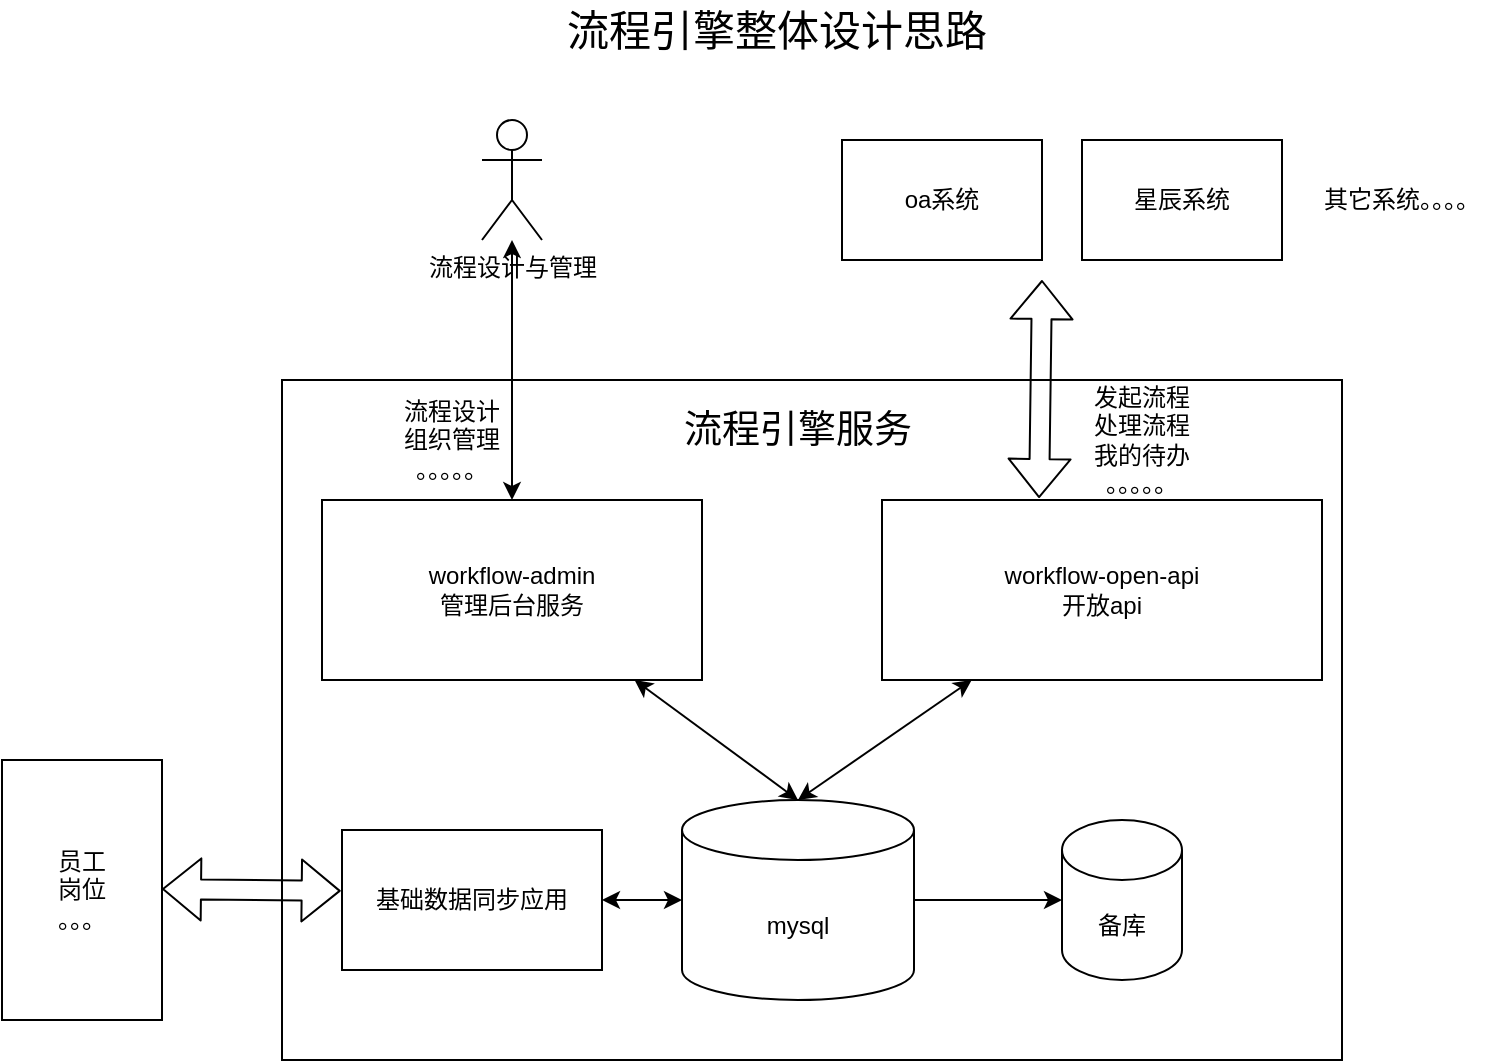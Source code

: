 <mxfile>
    <diagram id="MaxFITj618wnLMUrEW-i" name="第 1 页">
        <mxGraphModel dx="1122" dy="789" grid="1" gridSize="10" guides="1" tooltips="1" connect="1" arrows="1" fold="1" page="1" pageScale="1" pageWidth="827" pageHeight="1169" background="#ffffff" math="0" shadow="0">
            <root>
                <mxCell id="0"/>
                <mxCell id="1" parent="0"/>
                <mxCell id="12" value="" style="rounded=0;whiteSpace=wrap;html=1;strokeColor=#000000;fontColor=#000000;fillColor=none;" parent="1" vertex="1">
                    <mxGeometry x="150" y="230" width="530" height="340" as="geometry"/>
                </mxCell>
                <mxCell id="7" style="edgeStyle=none;html=1;entryX=0.5;entryY=0;entryDx=0;entryDy=0;entryPerimeter=0;strokeColor=#000000;fontColor=#000000;startArrow=classic;startFill=1;" parent="1" source="3" target="5" edge="1">
                    <mxGeometry relative="1" as="geometry"/>
                </mxCell>
                <mxCell id="3" value="&lt;span style=&quot;color: rgb(0, 0, 0);&quot;&gt;workflow-admin&lt;br&gt;管理后台服务&lt;br&gt;&lt;/span&gt;" style="rounded=0;whiteSpace=wrap;html=1;fillColor=none;strokeColor=#000000;" parent="1" vertex="1">
                    <mxGeometry x="170" y="290" width="190" height="90" as="geometry"/>
                </mxCell>
                <mxCell id="8" style="edgeStyle=none;html=1;entryX=0.5;entryY=0;entryDx=0;entryDy=0;entryPerimeter=0;strokeColor=#000000;fontColor=#000000;startArrow=classic;startFill=1;" parent="1" source="4" target="5" edge="1">
                    <mxGeometry relative="1" as="geometry"/>
                </mxCell>
                <mxCell id="4" value="&lt;font color=&quot;#000000&quot;&gt;workflow-open-api&lt;br&gt;开放api&lt;br&gt;&lt;/font&gt;" style="rounded=0;whiteSpace=wrap;html=1;fillColor=none;strokeColor=#000000;" parent="1" vertex="1">
                    <mxGeometry x="450" y="290" width="220" height="90" as="geometry"/>
                </mxCell>
                <mxCell id="32" style="edgeStyle=orthogonalEdgeStyle;html=1;strokeColor=#000000;fontColor=#000000;" edge="1" parent="1" source="5" target="31">
                    <mxGeometry relative="1" as="geometry"/>
                </mxCell>
                <mxCell id="5" value="&lt;font color=&quot;#000000&quot;&gt;mysql&lt;/font&gt;" style="shape=cylinder3;whiteSpace=wrap;html=1;boundedLbl=1;backgroundOutline=1;size=15;fillColor=none;strokeColor=#000000;" parent="1" vertex="1">
                    <mxGeometry x="350" y="440" width="116" height="100" as="geometry"/>
                </mxCell>
                <mxCell id="9" value="oa系统" style="rounded=0;whiteSpace=wrap;html=1;strokeColor=#000000;fontColor=#000000;fillColor=none;" parent="1" vertex="1">
                    <mxGeometry x="430" y="110" width="100" height="60" as="geometry"/>
                </mxCell>
                <mxCell id="10" value="星辰系统" style="rounded=0;whiteSpace=wrap;html=1;strokeColor=#000000;fontColor=#000000;fillColor=none;" parent="1" vertex="1">
                    <mxGeometry x="550" y="110" width="100" height="60" as="geometry"/>
                </mxCell>
                <mxCell id="13" value="" style="shape=flexArrow;endArrow=classic;startArrow=classic;html=1;strokeColor=#000000;fontColor=#000000;exitX=0.357;exitY=-0.011;exitDx=0;exitDy=0;exitPerimeter=0;" parent="1" source="4" edge="1">
                    <mxGeometry width="100" height="100" relative="1" as="geometry">
                        <mxPoint x="530" y="260" as="sourcePoint"/>
                        <mxPoint x="530" y="180" as="targetPoint"/>
                    </mxGeometry>
                </mxCell>
                <mxCell id="16" style="edgeStyle=orthogonalEdgeStyle;html=1;strokeColor=#000000;fontColor=#000000;startArrow=classic;startFill=1;" parent="1" source="15" target="3" edge="1">
                    <mxGeometry relative="1" as="geometry"/>
                </mxCell>
                <mxCell id="15" value="流程设计与管理" style="shape=umlActor;verticalLabelPosition=bottom;verticalAlign=top;html=1;outlineConnect=0;strokeColor=#000000;fontColor=#000000;fillColor=none;" parent="1" vertex="1">
                    <mxGeometry x="250" y="100" width="30" height="60" as="geometry"/>
                </mxCell>
                <mxCell id="17" value="其它系统。。。。" style="text;html=1;strokeColor=none;fillColor=none;align=center;verticalAlign=middle;whiteSpace=wrap;rounded=0;fontColor=#000000;" parent="1" vertex="1">
                    <mxGeometry x="660" y="125" width="100" height="30" as="geometry"/>
                </mxCell>
                <mxCell id="18" value="流程引擎服务" style="text;html=1;strokeColor=none;fillColor=none;align=center;verticalAlign=middle;whiteSpace=wrap;rounded=0;fontColor=#000000;fontSize=19;" parent="1" vertex="1">
                    <mxGeometry x="335" y="240" width="146" height="30" as="geometry"/>
                </mxCell>
                <mxCell id="22" value="发起流程&lt;br style=&quot;font-size: 12px;&quot;&gt;处理流程&lt;br style=&quot;font-size: 12px;&quot;&gt;我的待办&lt;br style=&quot;font-size: 12px;&quot;&gt;。。。。。" style="text;html=1;strokeColor=none;fillColor=none;align=center;verticalAlign=middle;whiteSpace=wrap;rounded=0;fontSize=12;fontColor=#000000;" parent="1" vertex="1">
                    <mxGeometry x="550" y="230" width="60" height="60" as="geometry"/>
                </mxCell>
                <mxCell id="23" value="流程设计&lt;br&gt;组织管理&lt;br style=&quot;font-size: 12px;&quot;&gt;。。。。。" style="text;html=1;strokeColor=none;fillColor=none;align=center;verticalAlign=middle;whiteSpace=wrap;rounded=0;fontSize=12;fontColor=#000000;" parent="1" vertex="1">
                    <mxGeometry x="205" y="230" width="60" height="60" as="geometry"/>
                </mxCell>
                <mxCell id="24" value="流程引擎整体设计思路" style="text;html=1;strokeColor=none;fillColor=none;align=center;verticalAlign=middle;whiteSpace=wrap;rounded=0;fontSize=21;fontColor=#000000;" parent="1" vertex="1">
                    <mxGeometry x="265" y="40" width="265" height="30" as="geometry"/>
                </mxCell>
                <mxCell id="26" value="&lt;font color=&quot;#000000&quot;&gt;基础数据同步应用&lt;br&gt;&lt;/font&gt;" style="rounded=0;whiteSpace=wrap;html=1;fillColor=none;strokeColor=#000000;" vertex="1" parent="1">
                    <mxGeometry x="180" y="455" width="130" height="70" as="geometry"/>
                </mxCell>
                <mxCell id="27" value="" style="shape=flexArrow;endArrow=classic;startArrow=classic;html=1;strokeColor=#000000;entryX=-0.005;entryY=0.435;entryDx=0;entryDy=0;entryPerimeter=0;" edge="1" parent="1" target="26">
                    <mxGeometry width="100" height="100" relative="1" as="geometry">
                        <mxPoint x="90" y="484.5" as="sourcePoint"/>
                        <mxPoint x="170" y="484.5" as="targetPoint"/>
                    </mxGeometry>
                </mxCell>
                <mxCell id="28" style="edgeStyle=none;html=1;entryX=1;entryY=0.5;entryDx=0;entryDy=0;strokeColor=#000000;fontColor=#000000;startArrow=classic;startFill=1;" edge="1" parent="1" source="5" target="26">
                    <mxGeometry relative="1" as="geometry">
                        <mxPoint x="386.857" y="440" as="sourcePoint"/>
                        <mxPoint x="300" y="500" as="targetPoint"/>
                    </mxGeometry>
                </mxCell>
                <mxCell id="29" value="员工&lt;br&gt;岗位&lt;br&gt;。。。" style="rounded=0;whiteSpace=wrap;html=1;strokeColor=#000000;fontColor=#000000;fillColor=none;" vertex="1" parent="1">
                    <mxGeometry x="10" y="420" width="80" height="130" as="geometry"/>
                </mxCell>
                <mxCell id="31" value="&lt;font color=&quot;#000000&quot;&gt;备库&lt;/font&gt;" style="shape=cylinder3;whiteSpace=wrap;html=1;boundedLbl=1;backgroundOutline=1;size=15;fillColor=none;strokeColor=#000000;" vertex="1" parent="1">
                    <mxGeometry x="540" y="450" width="60" height="80" as="geometry"/>
                </mxCell>
            </root>
        </mxGraphModel>
    </diagram>
</mxfile>